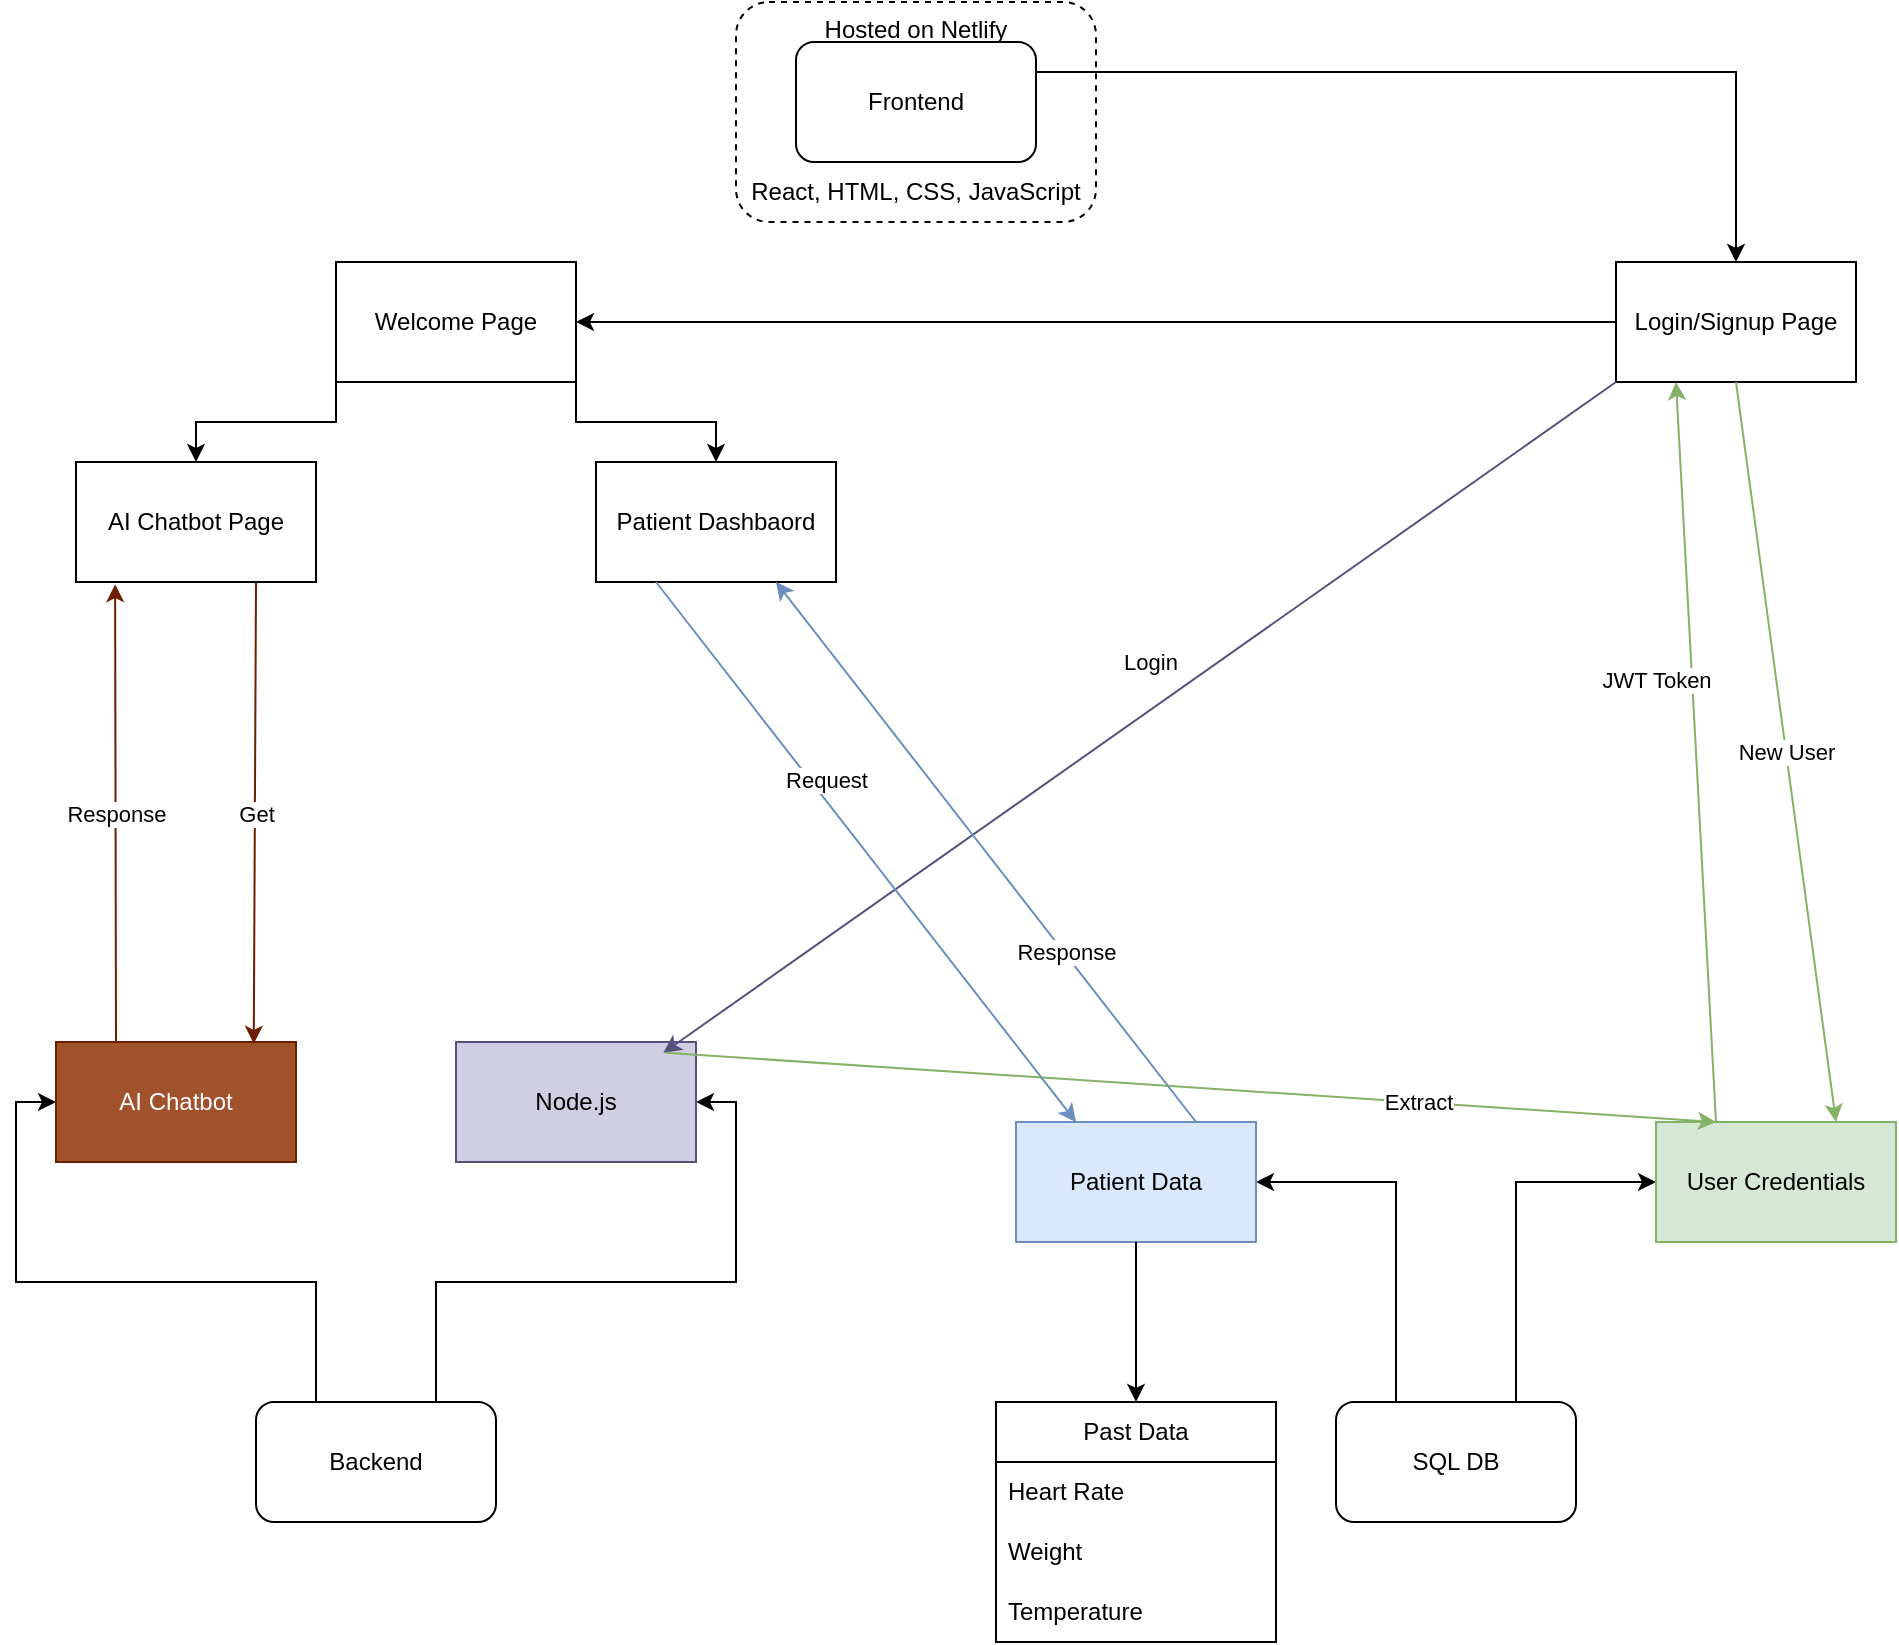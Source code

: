 <mxfile version="24.7.17">
  <diagram name="Page-1" id="5f0bae14-7c28-e335-631c-24af17079c00">
    <mxGraphModel dx="1723" dy="939" grid="0" gridSize="10" guides="1" tooltips="1" connect="1" arrows="1" fold="1" page="1" pageScale="1" pageWidth="1100" pageHeight="850" background="#ffffff" math="0" shadow="0">
      <root>
        <mxCell id="0" />
        <mxCell id="1" parent="0" />
        <mxCell id="_BFgc3GrXdV0n76EuO6j-55" style="edgeStyle=orthogonalEdgeStyle;rounded=0;orthogonalLoop=1;jettySize=auto;html=1;exitX=1;exitY=0.25;exitDx=0;exitDy=0;entryX=0.5;entryY=0;entryDx=0;entryDy=0;" edge="1" parent="1" source="_BFgc3GrXdV0n76EuO6j-1" target="_BFgc3GrXdV0n76EuO6j-5">
          <mxGeometry relative="1" as="geometry" />
        </mxCell>
        <mxCell id="_BFgc3GrXdV0n76EuO6j-1" value="Frontend" style="rounded=1;whiteSpace=wrap;html=1;" vertex="1" parent="1">
          <mxGeometry x="470" y="20" width="120" height="60" as="geometry" />
        </mxCell>
        <mxCell id="_BFgc3GrXdV0n76EuO6j-20" style="edgeStyle=orthogonalEdgeStyle;rounded=0;orthogonalLoop=1;jettySize=auto;html=1;exitX=0.5;exitY=0;exitDx=0;exitDy=0;entryX=1;entryY=0.5;entryDx=0;entryDy=0;" edge="1" parent="1" source="_BFgc3GrXdV0n76EuO6j-2" target="_BFgc3GrXdV0n76EuO6j-9">
          <mxGeometry relative="1" as="geometry">
            <Array as="points">
              <mxPoint x="290" y="700" />
              <mxPoint x="290" y="640" />
              <mxPoint x="440" y="640" />
              <mxPoint x="440" y="550" />
            </Array>
          </mxGeometry>
        </mxCell>
        <mxCell id="_BFgc3GrXdV0n76EuO6j-21" style="edgeStyle=orthogonalEdgeStyle;rounded=0;orthogonalLoop=1;jettySize=auto;html=1;exitX=0.25;exitY=0;exitDx=0;exitDy=0;entryX=0;entryY=0.5;entryDx=0;entryDy=0;" edge="1" parent="1" source="_BFgc3GrXdV0n76EuO6j-2" target="_BFgc3GrXdV0n76EuO6j-8">
          <mxGeometry relative="1" as="geometry" />
        </mxCell>
        <mxCell id="_BFgc3GrXdV0n76EuO6j-2" value="Backend" style="rounded=1;whiteSpace=wrap;html=1;" vertex="1" parent="1">
          <mxGeometry x="200" y="700" width="120" height="60" as="geometry" />
        </mxCell>
        <mxCell id="_BFgc3GrXdV0n76EuO6j-57" style="edgeStyle=orthogonalEdgeStyle;rounded=0;orthogonalLoop=1;jettySize=auto;html=1;exitX=0.25;exitY=0;exitDx=0;exitDy=0;entryX=1;entryY=0.5;entryDx=0;entryDy=0;" edge="1" parent="1" source="_BFgc3GrXdV0n76EuO6j-3" target="_BFgc3GrXdV0n76EuO6j-11">
          <mxGeometry relative="1" as="geometry" />
        </mxCell>
        <mxCell id="_BFgc3GrXdV0n76EuO6j-58" style="edgeStyle=orthogonalEdgeStyle;rounded=0;orthogonalLoop=1;jettySize=auto;html=1;exitX=0.75;exitY=0;exitDx=0;exitDy=0;entryX=0;entryY=0.5;entryDx=0;entryDy=0;" edge="1" parent="1" source="_BFgc3GrXdV0n76EuO6j-3" target="_BFgc3GrXdV0n76EuO6j-12">
          <mxGeometry relative="1" as="geometry" />
        </mxCell>
        <mxCell id="_BFgc3GrXdV0n76EuO6j-3" value="SQL DB" style="rounded=1;whiteSpace=wrap;html=1;" vertex="1" parent="1">
          <mxGeometry x="740" y="700" width="120" height="60" as="geometry" />
        </mxCell>
        <mxCell id="_BFgc3GrXdV0n76EuO6j-60" style="edgeStyle=orthogonalEdgeStyle;rounded=0;orthogonalLoop=1;jettySize=auto;html=1;exitX=1;exitY=1;exitDx=0;exitDy=0;entryX=0.5;entryY=0;entryDx=0;entryDy=0;" edge="1" parent="1" source="_BFgc3GrXdV0n76EuO6j-4" target="_BFgc3GrXdV0n76EuO6j-6">
          <mxGeometry relative="1" as="geometry" />
        </mxCell>
        <mxCell id="_BFgc3GrXdV0n76EuO6j-61" style="edgeStyle=orthogonalEdgeStyle;rounded=0;orthogonalLoop=1;jettySize=auto;html=1;exitX=0;exitY=1;exitDx=0;exitDy=0;" edge="1" parent="1" source="_BFgc3GrXdV0n76EuO6j-4" target="_BFgc3GrXdV0n76EuO6j-7">
          <mxGeometry relative="1" as="geometry" />
        </mxCell>
        <mxCell id="_BFgc3GrXdV0n76EuO6j-4" value="Welcome Page" style="rounded=0;whiteSpace=wrap;html=1;" vertex="1" parent="1">
          <mxGeometry x="240" y="130" width="120" height="60" as="geometry" />
        </mxCell>
        <mxCell id="_BFgc3GrXdV0n76EuO6j-59" style="edgeStyle=orthogonalEdgeStyle;rounded=0;orthogonalLoop=1;jettySize=auto;html=1;exitX=0;exitY=0.5;exitDx=0;exitDy=0;" edge="1" parent="1" source="_BFgc3GrXdV0n76EuO6j-5" target="_BFgc3GrXdV0n76EuO6j-4">
          <mxGeometry relative="1" as="geometry" />
        </mxCell>
        <mxCell id="_BFgc3GrXdV0n76EuO6j-5" value="Login/Signup Page" style="rounded=0;whiteSpace=wrap;html=1;" vertex="1" parent="1">
          <mxGeometry x="880" y="130" width="120" height="60" as="geometry" />
        </mxCell>
        <mxCell id="_BFgc3GrXdV0n76EuO6j-6" value="Patient Dashbaord" style="rounded=0;whiteSpace=wrap;html=1;" vertex="1" parent="1">
          <mxGeometry x="370" y="230" width="120" height="60" as="geometry" />
        </mxCell>
        <mxCell id="_BFgc3GrXdV0n76EuO6j-7" value="AI Chatbot Page" style="rounded=0;whiteSpace=wrap;html=1;" vertex="1" parent="1">
          <mxGeometry x="110" y="230" width="120" height="60" as="geometry" />
        </mxCell>
        <mxCell id="_BFgc3GrXdV0n76EuO6j-8" value="AI Chatbot" style="rounded=0;whiteSpace=wrap;html=1;fillColor=#a0522d;strokeColor=#6D1F00;fontColor=#ffffff;" vertex="1" parent="1">
          <mxGeometry x="100" y="520" width="120" height="60" as="geometry" />
        </mxCell>
        <mxCell id="_BFgc3GrXdV0n76EuO6j-9" value="Node.js" style="rounded=0;whiteSpace=wrap;html=1;fillColor=#d0cee2;strokeColor=#56517e;" vertex="1" parent="1">
          <mxGeometry x="300" y="520" width="120" height="60" as="geometry" />
        </mxCell>
        <mxCell id="_BFgc3GrXdV0n76EuO6j-11" value="Patient Data" style="rounded=0;whiteSpace=wrap;html=1;fillColor=#dae8fc;strokeColor=#6c8ebf;" vertex="1" parent="1">
          <mxGeometry x="580" y="560" width="120" height="60" as="geometry" />
        </mxCell>
        <mxCell id="_BFgc3GrXdV0n76EuO6j-12" value="User Credentials" style="rounded=0;whiteSpace=wrap;html=1;fillColor=#d5e8d4;strokeColor=#82b366;" vertex="1" parent="1">
          <mxGeometry x="900" y="560" width="120" height="60" as="geometry" />
        </mxCell>
        <mxCell id="_BFgc3GrXdV0n76EuO6j-29" value="" style="endArrow=classic;html=1;rounded=0;exitX=0.5;exitY=1;exitDx=0;exitDy=0;entryX=0.75;entryY=0;entryDx=0;entryDy=0;fillColor=#d5e8d4;strokeColor=#82b366;" edge="1" parent="1" source="_BFgc3GrXdV0n76EuO6j-5" target="_BFgc3GrXdV0n76EuO6j-12">
          <mxGeometry relative="1" as="geometry">
            <mxPoint x="400" y="360" as="sourcePoint" />
            <mxPoint x="500" y="360" as="targetPoint" />
          </mxGeometry>
        </mxCell>
        <mxCell id="_BFgc3GrXdV0n76EuO6j-30" value="New User" style="edgeLabel;resizable=0;html=1;;align=center;verticalAlign=middle;" connectable="0" vertex="1" parent="_BFgc3GrXdV0n76EuO6j-29">
          <mxGeometry relative="1" as="geometry" />
        </mxCell>
        <mxCell id="_BFgc3GrXdV0n76EuO6j-32" value="" style="endArrow=classic;html=1;rounded=0;exitX=0;exitY=1;exitDx=0;exitDy=0;entryX=0.864;entryY=0.09;entryDx=0;entryDy=0;entryPerimeter=0;fillColor=#d0cee2;strokeColor=#56517e;" edge="1" parent="1" source="_BFgc3GrXdV0n76EuO6j-5" target="_BFgc3GrXdV0n76EuO6j-9">
          <mxGeometry relative="1" as="geometry">
            <mxPoint x="320" y="400" as="sourcePoint" />
            <mxPoint x="420" y="400" as="targetPoint" />
          </mxGeometry>
        </mxCell>
        <mxCell id="_BFgc3GrXdV0n76EuO6j-37" value="Login" style="edgeLabel;html=1;align=center;verticalAlign=middle;resizable=0;points=[];" vertex="1" connectable="0" parent="_BFgc3GrXdV0n76EuO6j-32">
          <mxGeometry x="0.016" relative="1" as="geometry">
            <mxPoint x="9" y="-31" as="offset" />
          </mxGeometry>
        </mxCell>
        <mxCell id="_BFgc3GrXdV0n76EuO6j-34" value="" style="endArrow=classic;html=1;rounded=0;exitX=0.875;exitY=0.09;exitDx=0;exitDy=0;exitPerimeter=0;entryX=0.25;entryY=0;entryDx=0;entryDy=0;fillColor=#d5e8d4;strokeColor=#82b366;" edge="1" parent="1" source="_BFgc3GrXdV0n76EuO6j-9" target="_BFgc3GrXdV0n76EuO6j-12">
          <mxGeometry relative="1" as="geometry">
            <mxPoint x="400" y="360" as="sourcePoint" />
            <mxPoint x="500" y="360" as="targetPoint" />
            <Array as="points" />
          </mxGeometry>
        </mxCell>
        <mxCell id="_BFgc3GrXdV0n76EuO6j-35" value="Extract" style="edgeLabel;resizable=0;html=1;;align=center;verticalAlign=middle;" connectable="0" vertex="1" parent="_BFgc3GrXdV0n76EuO6j-34">
          <mxGeometry relative="1" as="geometry">
            <mxPoint x="113" y="7" as="offset" />
          </mxGeometry>
        </mxCell>
        <mxCell id="_BFgc3GrXdV0n76EuO6j-39" value="" style="endArrow=classic;html=1;rounded=0;exitX=0.25;exitY=1;exitDx=0;exitDy=0;entryX=0.25;entryY=0;entryDx=0;entryDy=0;fillColor=#dae8fc;strokeColor=#6c8ebf;" edge="1" parent="1" source="_BFgc3GrXdV0n76EuO6j-6" target="_BFgc3GrXdV0n76EuO6j-11">
          <mxGeometry relative="1" as="geometry">
            <mxPoint x="640" y="360" as="sourcePoint" />
            <mxPoint x="740" y="360" as="targetPoint" />
          </mxGeometry>
        </mxCell>
        <mxCell id="_BFgc3GrXdV0n76EuO6j-40" value="Request" style="edgeLabel;resizable=0;html=1;;align=center;verticalAlign=middle;" connectable="0" vertex="1" parent="_BFgc3GrXdV0n76EuO6j-39">
          <mxGeometry relative="1" as="geometry">
            <mxPoint x="-20" y="-36" as="offset" />
          </mxGeometry>
        </mxCell>
        <mxCell id="_BFgc3GrXdV0n76EuO6j-41" value="" style="endArrow=classic;html=1;rounded=0;exitX=0.75;exitY=0;exitDx=0;exitDy=0;entryX=0.75;entryY=1;entryDx=0;entryDy=0;fillColor=#dae8fc;strokeColor=#6c8ebf;" edge="1" parent="1" source="_BFgc3GrXdV0n76EuO6j-11" target="_BFgc3GrXdV0n76EuO6j-6">
          <mxGeometry relative="1" as="geometry">
            <mxPoint x="640" y="360" as="sourcePoint" />
            <mxPoint x="740" y="360" as="targetPoint" />
          </mxGeometry>
        </mxCell>
        <mxCell id="_BFgc3GrXdV0n76EuO6j-42" value="Response" style="edgeLabel;resizable=0;html=1;;align=center;verticalAlign=middle;" connectable="0" vertex="1" parent="_BFgc3GrXdV0n76EuO6j-41">
          <mxGeometry relative="1" as="geometry">
            <mxPoint x="40" y="50" as="offset" />
          </mxGeometry>
        </mxCell>
        <mxCell id="_BFgc3GrXdV0n76EuO6j-43" value="" style="endArrow=classic;html=1;rounded=0;exitX=0.25;exitY=0;exitDx=0;exitDy=0;entryX=0.25;entryY=1;entryDx=0;entryDy=0;fillColor=#d5e8d4;strokeColor=#82b366;" edge="1" parent="1" source="_BFgc3GrXdV0n76EuO6j-12" target="_BFgc3GrXdV0n76EuO6j-5">
          <mxGeometry relative="1" as="geometry">
            <mxPoint x="640" y="360" as="sourcePoint" />
            <mxPoint x="600" y="450" as="targetPoint" />
          </mxGeometry>
        </mxCell>
        <mxCell id="_BFgc3GrXdV0n76EuO6j-44" value="JWT Token" style="edgeLabel;resizable=0;html=1;;align=center;verticalAlign=middle;" connectable="0" vertex="1" parent="_BFgc3GrXdV0n76EuO6j-43">
          <mxGeometry relative="1" as="geometry">
            <mxPoint x="-20" y="-36" as="offset" />
          </mxGeometry>
        </mxCell>
        <mxCell id="_BFgc3GrXdV0n76EuO6j-48" value="Past Data" style="swimlane;fontStyle=0;childLayout=stackLayout;horizontal=1;startSize=30;horizontalStack=0;resizeParent=1;resizeParentMax=0;resizeLast=0;collapsible=1;marginBottom=0;whiteSpace=wrap;html=1;" vertex="1" parent="1">
          <mxGeometry x="570" y="700" width="140" height="120" as="geometry" />
        </mxCell>
        <mxCell id="_BFgc3GrXdV0n76EuO6j-49" value="Heart Rate" style="text;strokeColor=none;fillColor=none;align=left;verticalAlign=middle;spacingLeft=4;spacingRight=4;overflow=hidden;points=[[0,0.5],[1,0.5]];portConstraint=eastwest;rotatable=0;whiteSpace=wrap;html=1;" vertex="1" parent="_BFgc3GrXdV0n76EuO6j-48">
          <mxGeometry y="30" width="140" height="30" as="geometry" />
        </mxCell>
        <mxCell id="_BFgc3GrXdV0n76EuO6j-50" value="Weight" style="text;strokeColor=none;fillColor=none;align=left;verticalAlign=middle;spacingLeft=4;spacingRight=4;overflow=hidden;points=[[0,0.5],[1,0.5]];portConstraint=eastwest;rotatable=0;whiteSpace=wrap;html=1;" vertex="1" parent="_BFgc3GrXdV0n76EuO6j-48">
          <mxGeometry y="60" width="140" height="30" as="geometry" />
        </mxCell>
        <mxCell id="_BFgc3GrXdV0n76EuO6j-51" value="Temperature" style="text;strokeColor=none;fillColor=none;align=left;verticalAlign=middle;spacingLeft=4;spacingRight=4;overflow=hidden;points=[[0,0.5],[1,0.5]];portConstraint=eastwest;rotatable=0;whiteSpace=wrap;html=1;" vertex="1" parent="_BFgc3GrXdV0n76EuO6j-48">
          <mxGeometry y="90" width="140" height="30" as="geometry" />
        </mxCell>
        <mxCell id="_BFgc3GrXdV0n76EuO6j-52" value="" style="endArrow=classic;html=1;rounded=0;exitX=0.5;exitY=1;exitDx=0;exitDy=0;entryX=0.5;entryY=0;entryDx=0;entryDy=0;" edge="1" parent="1" source="_BFgc3GrXdV0n76EuO6j-11" target="_BFgc3GrXdV0n76EuO6j-48">
          <mxGeometry width="50" height="50" relative="1" as="geometry">
            <mxPoint x="580" y="380" as="sourcePoint" />
            <mxPoint x="630" y="330" as="targetPoint" />
          </mxGeometry>
        </mxCell>
        <mxCell id="_BFgc3GrXdV0n76EuO6j-65" value="" style="endArrow=classic;html=1;rounded=0;exitX=0.75;exitY=1;exitDx=0;exitDy=0;entryX=0.824;entryY=0.015;entryDx=0;entryDy=0;entryPerimeter=0;fillColor=#a0522d;strokeColor=#6D1F00;" edge="1" parent="1" source="_BFgc3GrXdV0n76EuO6j-7" target="_BFgc3GrXdV0n76EuO6j-8">
          <mxGeometry relative="1" as="geometry">
            <mxPoint x="760" y="400" as="sourcePoint" />
            <mxPoint x="860" y="400" as="targetPoint" />
          </mxGeometry>
        </mxCell>
        <mxCell id="_BFgc3GrXdV0n76EuO6j-66" value="Get" style="edgeLabel;resizable=0;html=1;;align=center;verticalAlign=middle;" connectable="0" vertex="1" parent="_BFgc3GrXdV0n76EuO6j-65">
          <mxGeometry relative="1" as="geometry" />
        </mxCell>
        <mxCell id="_BFgc3GrXdV0n76EuO6j-69" value="" style="endArrow=classic;html=1;rounded=0;exitX=0.25;exitY=0;exitDx=0;exitDy=0;entryX=0.163;entryY=1.018;entryDx=0;entryDy=0;entryPerimeter=0;fillColor=#a0522d;strokeColor=#6D1F00;" edge="1" parent="1" source="_BFgc3GrXdV0n76EuO6j-8" target="_BFgc3GrXdV0n76EuO6j-7">
          <mxGeometry relative="1" as="geometry">
            <mxPoint x="760" y="400" as="sourcePoint" />
            <mxPoint x="860" y="400" as="targetPoint" />
          </mxGeometry>
        </mxCell>
        <mxCell id="_BFgc3GrXdV0n76EuO6j-70" value="Response" style="edgeLabel;resizable=0;html=1;;align=center;verticalAlign=middle;" connectable="0" vertex="1" parent="_BFgc3GrXdV0n76EuO6j-69">
          <mxGeometry relative="1" as="geometry" />
        </mxCell>
        <mxCell id="_BFgc3GrXdV0n76EuO6j-71" value="Hosted on Netlify" style="rounded=1;whiteSpace=wrap;html=1;gradientColor=none;fillColor=none;dashed=1;verticalAlign=top;" vertex="1" parent="1">
          <mxGeometry x="440" width="180" height="110" as="geometry" />
        </mxCell>
        <mxCell id="_BFgc3GrXdV0n76EuO6j-74" value="React, HTML, CSS, JavaScript" style="text;html=1;align=center;verticalAlign=middle;whiteSpace=wrap;rounded=0;" vertex="1" parent="1">
          <mxGeometry x="430" y="80" width="200" height="30" as="geometry" />
        </mxCell>
      </root>
    </mxGraphModel>
  </diagram>
</mxfile>
